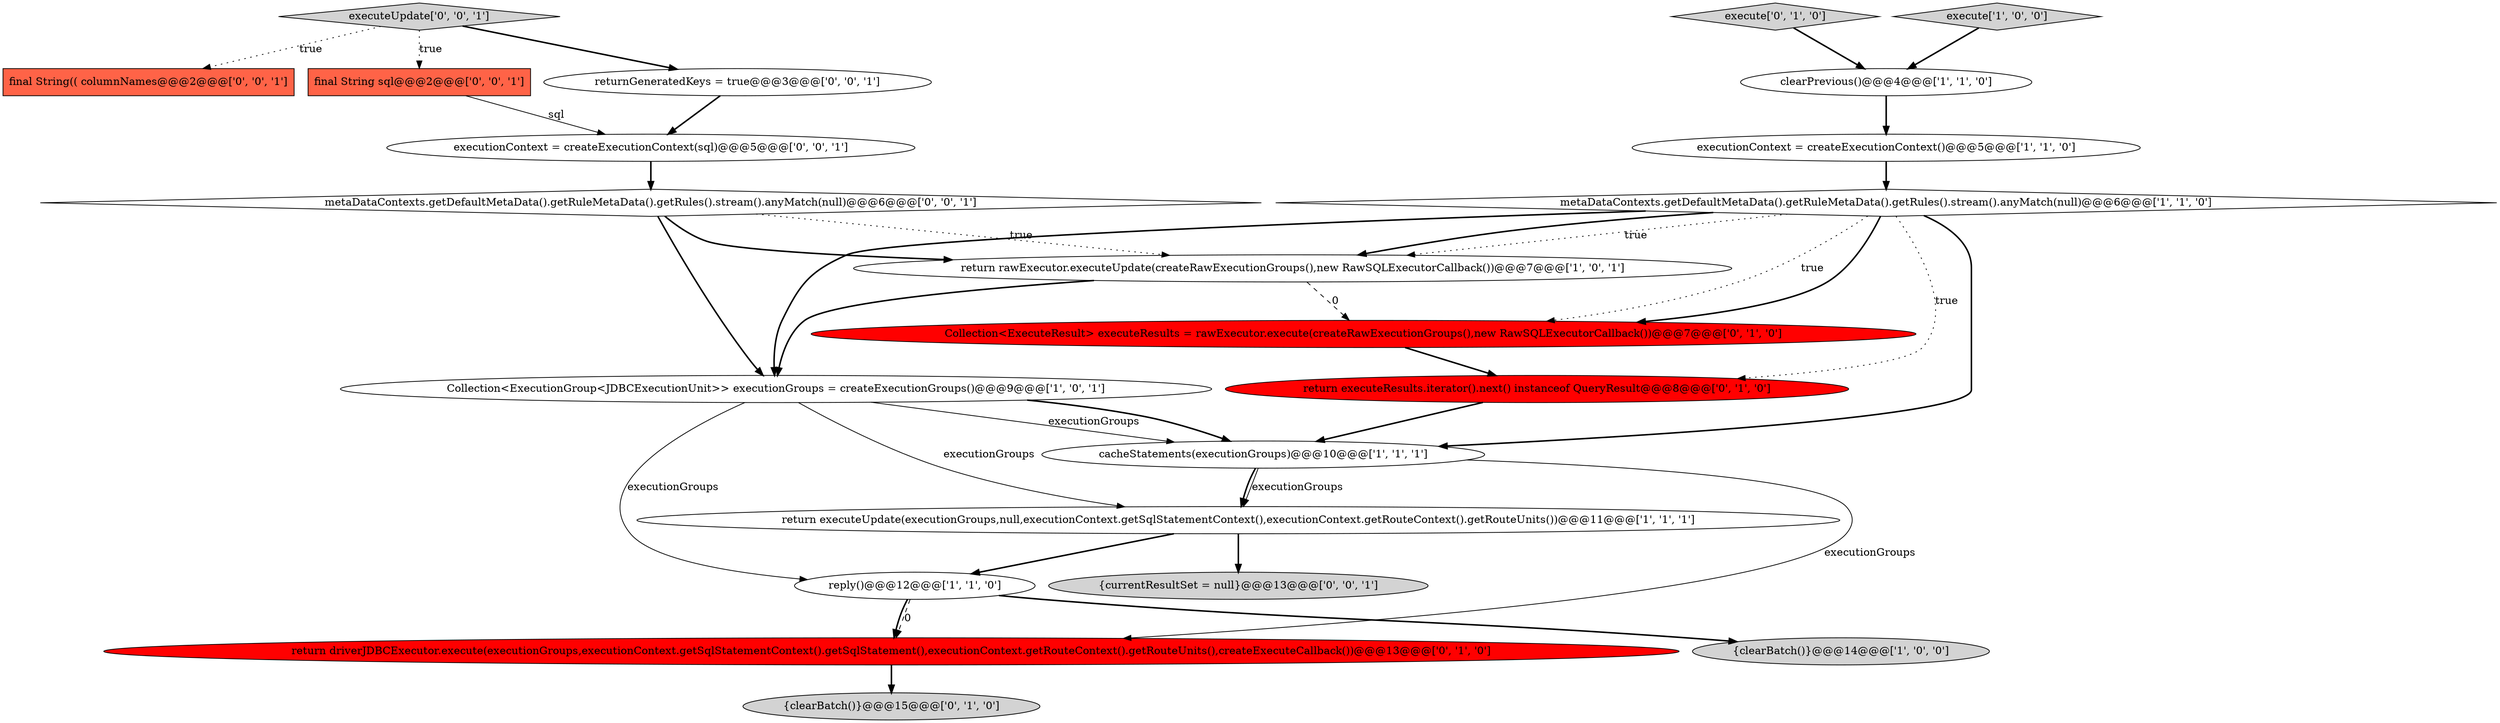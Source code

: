 digraph {
16 [style = filled, label = "executeUpdate['0', '0', '1']", fillcolor = lightgray, shape = diamond image = "AAA0AAABBB3BBB"];
15 [style = filled, label = "returnGeneratedKeys = true@@@3@@@['0', '0', '1']", fillcolor = white, shape = ellipse image = "AAA0AAABBB3BBB"];
3 [style = filled, label = "Collection<ExecutionGroup<JDBCExecutionUnit>> executionGroups = createExecutionGroups()@@@9@@@['1', '0', '1']", fillcolor = white, shape = ellipse image = "AAA0AAABBB1BBB"];
19 [style = filled, label = "final String sql@@@2@@@['0', '0', '1']", fillcolor = tomato, shape = box image = "AAA0AAABBB3BBB"];
21 [style = filled, label = "{currentResultSet = null}@@@13@@@['0', '0', '1']", fillcolor = lightgray, shape = ellipse image = "AAA0AAABBB3BBB"];
17 [style = filled, label = "final String(( columnNames@@@2@@@['0', '0', '1']", fillcolor = tomato, shape = box image = "AAA0AAABBB3BBB"];
8 [style = filled, label = "return executeUpdate(executionGroups,null,executionContext.getSqlStatementContext(),executionContext.getRouteContext().getRouteUnits())@@@11@@@['1', '1', '1']", fillcolor = white, shape = ellipse image = "AAA0AAABBB1BBB"];
13 [style = filled, label = "{clearBatch()}@@@15@@@['0', '1', '0']", fillcolor = lightgray, shape = ellipse image = "AAA0AAABBB2BBB"];
4 [style = filled, label = "return rawExecutor.executeUpdate(createRawExecutionGroups(),new RawSQLExecutorCallback())@@@7@@@['1', '0', '1']", fillcolor = white, shape = ellipse image = "AAA0AAABBB1BBB"];
9 [style = filled, label = "cacheStatements(executionGroups)@@@10@@@['1', '1', '1']", fillcolor = white, shape = ellipse image = "AAA0AAABBB1BBB"];
1 [style = filled, label = "execute['1', '0', '0']", fillcolor = lightgray, shape = diamond image = "AAA0AAABBB1BBB"];
18 [style = filled, label = "executionContext = createExecutionContext(sql)@@@5@@@['0', '0', '1']", fillcolor = white, shape = ellipse image = "AAA0AAABBB3BBB"];
10 [style = filled, label = "return executeResults.iterator().next() instanceof QueryResult@@@8@@@['0', '1', '0']", fillcolor = red, shape = ellipse image = "AAA1AAABBB2BBB"];
2 [style = filled, label = "metaDataContexts.getDefaultMetaData().getRuleMetaData().getRules().stream().anyMatch(null)@@@6@@@['1', '1', '0']", fillcolor = white, shape = diamond image = "AAA0AAABBB1BBB"];
0 [style = filled, label = "clearPrevious()@@@4@@@['1', '1', '0']", fillcolor = white, shape = ellipse image = "AAA0AAABBB1BBB"];
14 [style = filled, label = "return driverJDBCExecutor.execute(executionGroups,executionContext.getSqlStatementContext().getSqlStatement(),executionContext.getRouteContext().getRouteUnits(),createExecuteCallback())@@@13@@@['0', '1', '0']", fillcolor = red, shape = ellipse image = "AAA1AAABBB2BBB"];
12 [style = filled, label = "execute['0', '1', '0']", fillcolor = lightgray, shape = diamond image = "AAA0AAABBB2BBB"];
11 [style = filled, label = "Collection<ExecuteResult> executeResults = rawExecutor.execute(createRawExecutionGroups(),new RawSQLExecutorCallback())@@@7@@@['0', '1', '0']", fillcolor = red, shape = ellipse image = "AAA1AAABBB2BBB"];
7 [style = filled, label = "{clearBatch()}@@@14@@@['1', '0', '0']", fillcolor = lightgray, shape = ellipse image = "AAA0AAABBB1BBB"];
20 [style = filled, label = "metaDataContexts.getDefaultMetaData().getRuleMetaData().getRules().stream().anyMatch(null)@@@6@@@['0', '0', '1']", fillcolor = white, shape = diamond image = "AAA0AAABBB3BBB"];
5 [style = filled, label = "executionContext = createExecutionContext()@@@5@@@['1', '1', '0']", fillcolor = white, shape = ellipse image = "AAA0AAABBB1BBB"];
6 [style = filled, label = "reply()@@@12@@@['1', '1', '0']", fillcolor = white, shape = ellipse image = "AAA0AAABBB1BBB"];
2->10 [style = dotted, label="true"];
16->19 [style = dotted, label="true"];
16->15 [style = bold, label=""];
4->3 [style = bold, label=""];
19->18 [style = solid, label="sql"];
2->3 [style = bold, label=""];
16->17 [style = dotted, label="true"];
3->9 [style = solid, label="executionGroups"];
8->6 [style = bold, label=""];
20->3 [style = bold, label=""];
1->0 [style = bold, label=""];
2->9 [style = bold, label=""];
6->14 [style = dashed, label="0"];
9->8 [style = bold, label=""];
3->8 [style = solid, label="executionGroups"];
2->4 [style = bold, label=""];
12->0 [style = bold, label=""];
15->18 [style = bold, label=""];
20->4 [style = bold, label=""];
2->11 [style = dotted, label="true"];
6->14 [style = bold, label=""];
3->9 [style = bold, label=""];
18->20 [style = bold, label=""];
5->2 [style = bold, label=""];
9->14 [style = solid, label="executionGroups"];
11->10 [style = bold, label=""];
20->4 [style = dotted, label="true"];
9->8 [style = solid, label="executionGroups"];
2->4 [style = dotted, label="true"];
3->6 [style = solid, label="executionGroups"];
8->21 [style = bold, label=""];
10->9 [style = bold, label=""];
14->13 [style = bold, label=""];
4->11 [style = dashed, label="0"];
6->7 [style = bold, label=""];
2->11 [style = bold, label=""];
0->5 [style = bold, label=""];
}
